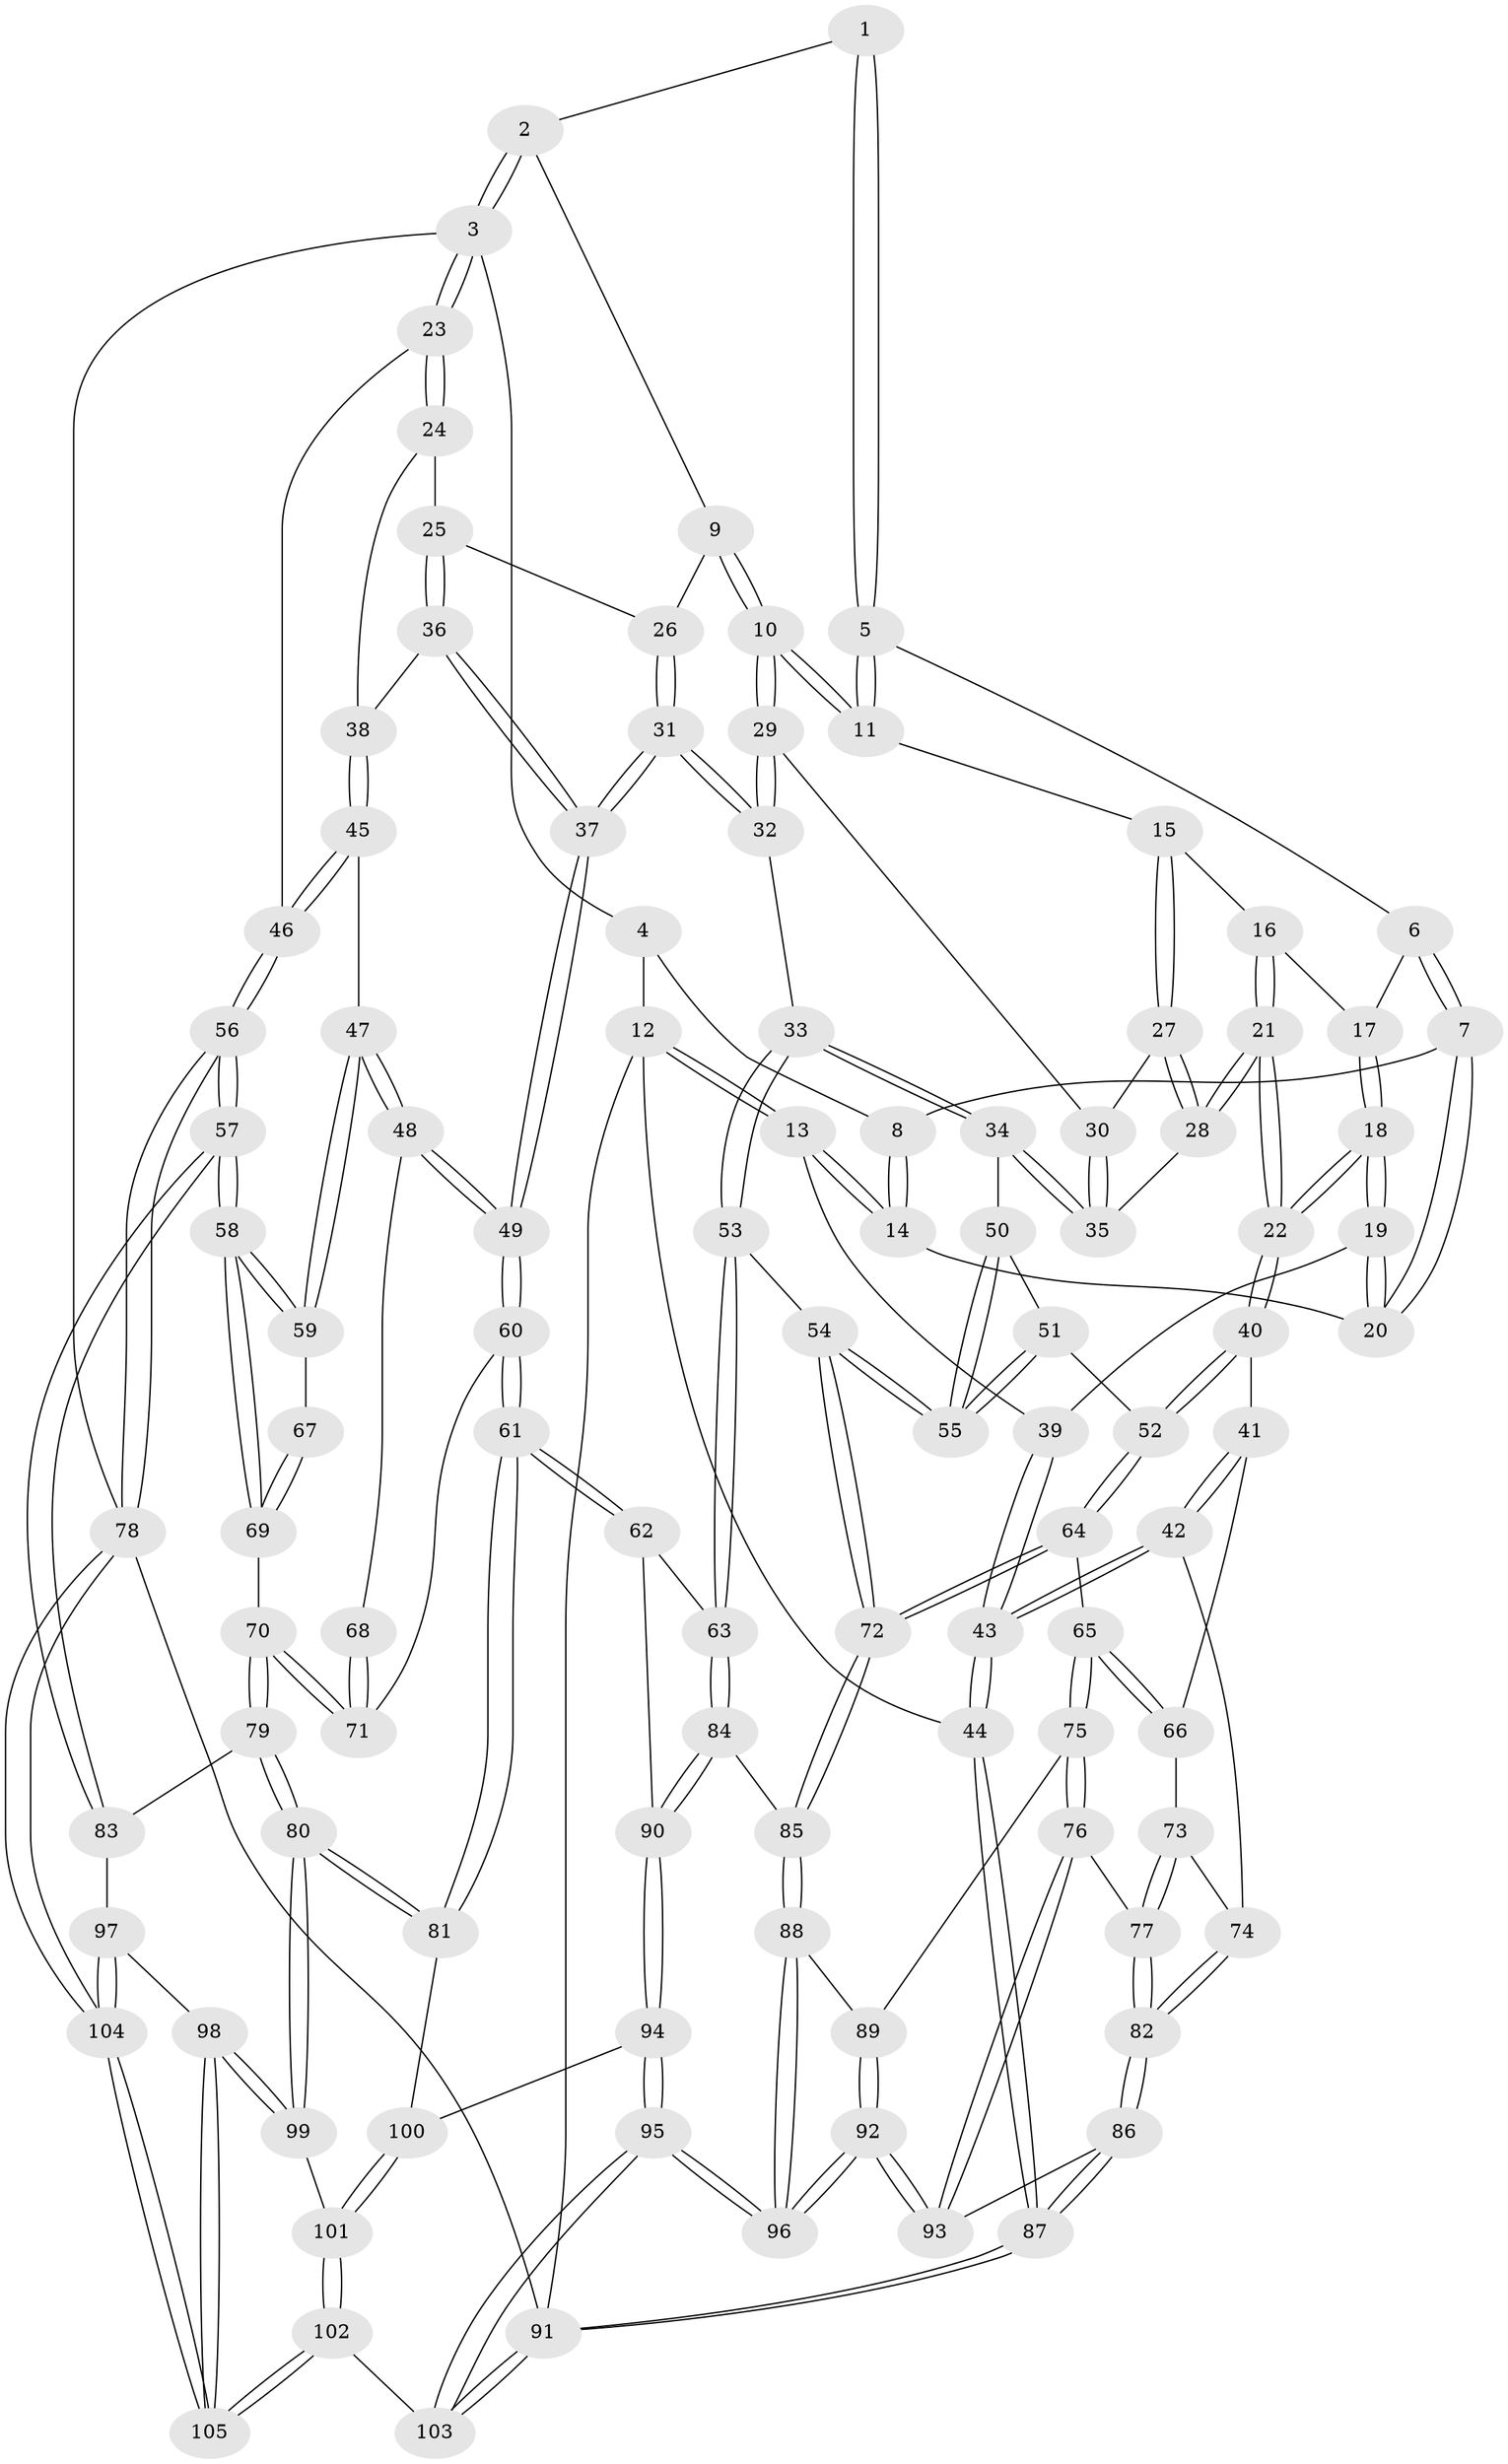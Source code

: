 // coarse degree distribution, {5: 0.1875, 4: 0.40625, 3: 0.34375, 7: 0.03125, 6: 0.03125}
// Generated by graph-tools (version 1.1) at 2025/38/03/04/25 23:38:33]
// undirected, 105 vertices, 259 edges
graph export_dot {
  node [color=gray90,style=filled];
  1 [pos="+0.4058022657912409+0"];
  2 [pos="+1+0"];
  3 [pos="+1+0"];
  4 [pos="+0.3016106832965881+0"];
  5 [pos="+0.41028714613428524+0"];
  6 [pos="+0.21902938379419284+0.2033512671129245"];
  7 [pos="+0.17062381696530662+0.20401995796384245"];
  8 [pos="+0.08291273223528609+0.14107922301620354"];
  9 [pos="+0.7651212979839762+0.1710902135548722"];
  10 [pos="+0.6182440907939653+0.21270895049388894"];
  11 [pos="+0.4881522892225154+0.13389076819425666"];
  12 [pos="+0+0.16704969318338425"];
  13 [pos="+0+0.17535375727433417"];
  14 [pos="+0+0.1744914448783767"];
  15 [pos="+0.48387004195449024+0.1396307837180543"];
  16 [pos="+0.3245391223056691+0.24951662473930494"];
  17 [pos="+0.24190898190978297+0.22480919135790006"];
  18 [pos="+0.2284983211837729+0.4143782823096028"];
  19 [pos="+0.16427891924323748+0.3841423614164934"];
  20 [pos="+0.14967164496584404+0.34230492927523476"];
  21 [pos="+0.29075013343246314+0.4557094640323921"];
  22 [pos="+0.2864986352907757+0.45807376108660464"];
  23 [pos="+1+0.16334431686594708"];
  24 [pos="+0.9430642044051865+0.29760476405921077"];
  25 [pos="+0.922882533642744+0.29708962008019496"];
  26 [pos="+0.8463718672908879+0.2661211098514951"];
  27 [pos="+0.4181807169648761+0.35655819125797966"];
  28 [pos="+0.3639048040282402+0.44071939035654023"];
  29 [pos="+0.6191137690395802+0.2634243199114447"];
  30 [pos="+0.5337026703979001+0.3568928839986645"];
  31 [pos="+0.7126913232173872+0.5155101756626914"];
  32 [pos="+0.705687641778545+0.5130431889560189"];
  33 [pos="+0.5895631430174664+0.541132848589952"];
  34 [pos="+0.5444389000853359+0.5250044429180133"];
  35 [pos="+0.4940752188162216+0.48536247591616327"];
  36 [pos="+0.8570270693907316+0.4607748176673683"];
  37 [pos="+0.7332837398496863+0.530460314201996"];
  38 [pos="+0.9652729566399537+0.46334966701865354"];
  39 [pos="+0.12383790187158952+0.3969042116380472"];
  40 [pos="+0.27467917679382886+0.5033455550162061"];
  41 [pos="+0.18148670369642825+0.5819766584690585"];
  42 [pos="+0+0.5885372118818438"];
  43 [pos="+0+0.5719871104431001"];
  44 [pos="+0+0.5713686898739907"];
  45 [pos="+1+0.5131518786648094"];
  46 [pos="+1+0.5119518713194581"];
  47 [pos="+0.9346810307612261+0.5840039062425185"];
  48 [pos="+0.7662941411182248+0.5507227386119957"];
  49 [pos="+0.734445219857162+0.5324415144814068"];
  50 [pos="+0.46878334665415267+0.5848565385903362"];
  51 [pos="+0.34722999020984563+0.6118543320873572"];
  52 [pos="+0.33795224995691+0.60697640132556"];
  53 [pos="+0.5335013845479025+0.7092254961749552"];
  54 [pos="+0.4368496454009117+0.7041572268041923"];
  55 [pos="+0.4318975965719811+0.6955222210961081"];
  56 [pos="+1+0.8072474301828501"];
  57 [pos="+1+0.7999898215206137"];
  58 [pos="+0.9885859558057899+0.7382053557198475"];
  59 [pos="+0.948940453499291+0.6590008106220326"];
  60 [pos="+0.7178354301090132+0.6940108640347091"];
  61 [pos="+0.695670755792325+0.8194141146317669"];
  62 [pos="+0.5504213255132528+0.7339988929179762"];
  63 [pos="+0.5388100919550592+0.7179042525757524"];
  64 [pos="+0.2889885740712979+0.7382691015217299"];
  65 [pos="+0.21949354669785423+0.7361699079077835"];
  66 [pos="+0.19133504223396533+0.6825801388983708"];
  67 [pos="+0.8846986585539468+0.6605857682231326"];
  68 [pos="+0.8113053171258549+0.6159962964751465"];
  69 [pos="+0.8755714730002785+0.7372800422369157"];
  70 [pos="+0.8670351378720149+0.7385201594342727"];
  71 [pos="+0.8524810416729502+0.7144207710615532"];
  72 [pos="+0.3647863691468009+0.8052149070483872"];
  73 [pos="+0.09731549705664433+0.7180620609357838"];
  74 [pos="+0+0.6056197783538028"];
  75 [pos="+0.17168220723889657+0.8138927046763621"];
  76 [pos="+0.1313824740669881+0.8313073515824344"];
  77 [pos="+0.12419171122175399+0.832048103593843"];
  78 [pos="+1+1"];
  79 [pos="+0.7827196996023636+0.8230609407174936"];
  80 [pos="+0.717822437233007+0.848913068579871"];
  81 [pos="+0.6981820893441731+0.8253651741779207"];
  82 [pos="+0.10528157542972019+0.8414433620015409"];
  83 [pos="+0.9784891184047503+0.8594354209511259"];
  84 [pos="+0.41758208247730366+0.8405229864767507"];
  85 [pos="+0.3654903400944531+0.8103671625611707"];
  86 [pos="+0.02675521348107882+0.9075624353283179"];
  87 [pos="+0+1"];
  88 [pos="+0.34606223985704715+0.8345107223865597"];
  89 [pos="+0.2432248734494285+0.8578357967394304"];
  90 [pos="+0.47139823091665817+0.8787281993786368"];
  91 [pos="+0+1"];
  92 [pos="+0.242179567266203+0.988805804647932"];
  93 [pos="+0.21813348181867825+0.9678967581865119"];
  94 [pos="+0.4753793827872822+0.8856702173831674"];
  95 [pos="+0.3353814932770558+1"];
  96 [pos="+0.30202113661519925+1"];
  97 [pos="+0.9339059350880585+0.917518074738067"];
  98 [pos="+0.7562055357423645+0.9978012531581282"];
  99 [pos="+0.7207223697356199+0.8812504687489091"];
  100 [pos="+0.4936939147228693+0.8885348441538553"];
  101 [pos="+0.5594414001951521+0.9514796913392946"];
  102 [pos="+0.5268758334786274+1"];
  103 [pos="+0.3353846665627049+1"];
  104 [pos="+1+1"];
  105 [pos="+0.7448589197997496+1"];
  1 -- 2;
  1 -- 5;
  1 -- 5;
  2 -- 3;
  2 -- 3;
  2 -- 9;
  3 -- 4;
  3 -- 23;
  3 -- 23;
  3 -- 78;
  4 -- 8;
  4 -- 12;
  5 -- 6;
  5 -- 11;
  5 -- 11;
  6 -- 7;
  6 -- 7;
  6 -- 17;
  7 -- 8;
  7 -- 20;
  7 -- 20;
  8 -- 14;
  8 -- 14;
  9 -- 10;
  9 -- 10;
  9 -- 26;
  10 -- 11;
  10 -- 11;
  10 -- 29;
  10 -- 29;
  11 -- 15;
  12 -- 13;
  12 -- 13;
  12 -- 44;
  12 -- 91;
  13 -- 14;
  13 -- 14;
  13 -- 39;
  14 -- 20;
  15 -- 16;
  15 -- 27;
  15 -- 27;
  16 -- 17;
  16 -- 21;
  16 -- 21;
  17 -- 18;
  17 -- 18;
  18 -- 19;
  18 -- 19;
  18 -- 22;
  18 -- 22;
  19 -- 20;
  19 -- 20;
  19 -- 39;
  21 -- 22;
  21 -- 22;
  21 -- 28;
  21 -- 28;
  22 -- 40;
  22 -- 40;
  23 -- 24;
  23 -- 24;
  23 -- 46;
  24 -- 25;
  24 -- 38;
  25 -- 26;
  25 -- 36;
  25 -- 36;
  26 -- 31;
  26 -- 31;
  27 -- 28;
  27 -- 28;
  27 -- 30;
  28 -- 35;
  29 -- 30;
  29 -- 32;
  29 -- 32;
  30 -- 35;
  30 -- 35;
  31 -- 32;
  31 -- 32;
  31 -- 37;
  31 -- 37;
  32 -- 33;
  33 -- 34;
  33 -- 34;
  33 -- 53;
  33 -- 53;
  34 -- 35;
  34 -- 35;
  34 -- 50;
  36 -- 37;
  36 -- 37;
  36 -- 38;
  37 -- 49;
  37 -- 49;
  38 -- 45;
  38 -- 45;
  39 -- 43;
  39 -- 43;
  40 -- 41;
  40 -- 52;
  40 -- 52;
  41 -- 42;
  41 -- 42;
  41 -- 66;
  42 -- 43;
  42 -- 43;
  42 -- 74;
  43 -- 44;
  43 -- 44;
  44 -- 87;
  44 -- 87;
  45 -- 46;
  45 -- 46;
  45 -- 47;
  46 -- 56;
  46 -- 56;
  47 -- 48;
  47 -- 48;
  47 -- 59;
  47 -- 59;
  48 -- 49;
  48 -- 49;
  48 -- 68;
  49 -- 60;
  49 -- 60;
  50 -- 51;
  50 -- 55;
  50 -- 55;
  51 -- 52;
  51 -- 55;
  51 -- 55;
  52 -- 64;
  52 -- 64;
  53 -- 54;
  53 -- 63;
  53 -- 63;
  54 -- 55;
  54 -- 55;
  54 -- 72;
  54 -- 72;
  56 -- 57;
  56 -- 57;
  56 -- 78;
  56 -- 78;
  57 -- 58;
  57 -- 58;
  57 -- 83;
  57 -- 83;
  58 -- 59;
  58 -- 59;
  58 -- 69;
  58 -- 69;
  59 -- 67;
  60 -- 61;
  60 -- 61;
  60 -- 71;
  61 -- 62;
  61 -- 62;
  61 -- 81;
  61 -- 81;
  62 -- 63;
  62 -- 90;
  63 -- 84;
  63 -- 84;
  64 -- 65;
  64 -- 72;
  64 -- 72;
  65 -- 66;
  65 -- 66;
  65 -- 75;
  65 -- 75;
  66 -- 73;
  67 -- 69;
  67 -- 69;
  68 -- 71;
  68 -- 71;
  69 -- 70;
  70 -- 71;
  70 -- 71;
  70 -- 79;
  70 -- 79;
  72 -- 85;
  72 -- 85;
  73 -- 74;
  73 -- 77;
  73 -- 77;
  74 -- 82;
  74 -- 82;
  75 -- 76;
  75 -- 76;
  75 -- 89;
  76 -- 77;
  76 -- 93;
  76 -- 93;
  77 -- 82;
  77 -- 82;
  78 -- 104;
  78 -- 104;
  78 -- 91;
  79 -- 80;
  79 -- 80;
  79 -- 83;
  80 -- 81;
  80 -- 81;
  80 -- 99;
  80 -- 99;
  81 -- 100;
  82 -- 86;
  82 -- 86;
  83 -- 97;
  84 -- 85;
  84 -- 90;
  84 -- 90;
  85 -- 88;
  85 -- 88;
  86 -- 87;
  86 -- 87;
  86 -- 93;
  87 -- 91;
  87 -- 91;
  88 -- 89;
  88 -- 96;
  88 -- 96;
  89 -- 92;
  89 -- 92;
  90 -- 94;
  90 -- 94;
  91 -- 103;
  91 -- 103;
  92 -- 93;
  92 -- 93;
  92 -- 96;
  92 -- 96;
  94 -- 95;
  94 -- 95;
  94 -- 100;
  95 -- 96;
  95 -- 96;
  95 -- 103;
  95 -- 103;
  97 -- 98;
  97 -- 104;
  97 -- 104;
  98 -- 99;
  98 -- 99;
  98 -- 105;
  98 -- 105;
  99 -- 101;
  100 -- 101;
  100 -- 101;
  101 -- 102;
  101 -- 102;
  102 -- 103;
  102 -- 105;
  102 -- 105;
  104 -- 105;
  104 -- 105;
}
